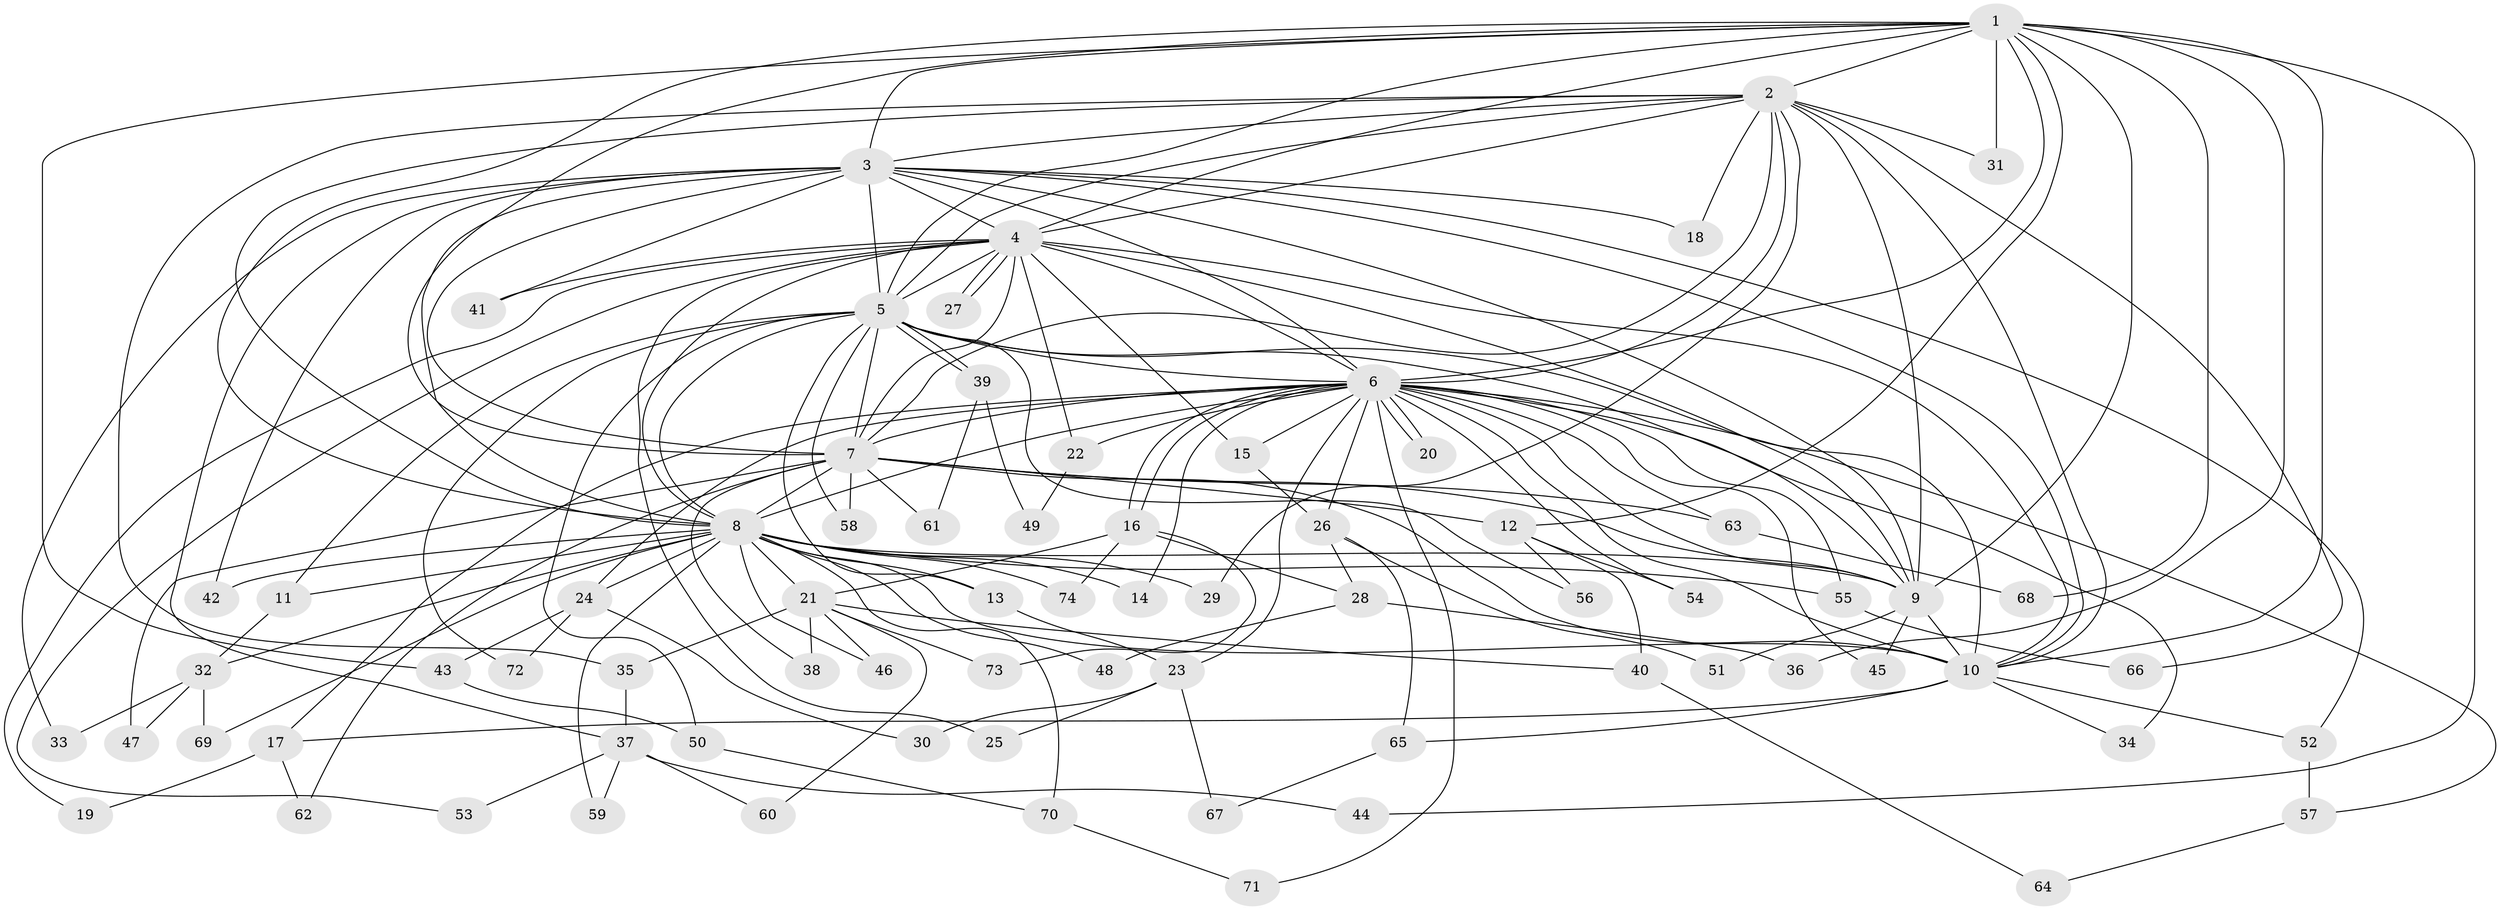 // coarse degree distribution, {12: 0.05660377358490566, 15: 0.018867924528301886, 14: 0.018867924528301886, 26: 0.018867924528301886, 22: 0.018867924528301886, 2: 0.5094339622641509, 5: 0.07547169811320754, 4: 0.03773584905660377, 7: 0.03773584905660377, 3: 0.16981132075471697, 6: 0.03773584905660377}
// Generated by graph-tools (version 1.1) at 2025/23/03/03/25 07:23:39]
// undirected, 74 vertices, 173 edges
graph export_dot {
graph [start="1"]
  node [color=gray90,style=filled];
  1;
  2;
  3;
  4;
  5;
  6;
  7;
  8;
  9;
  10;
  11;
  12;
  13;
  14;
  15;
  16;
  17;
  18;
  19;
  20;
  21;
  22;
  23;
  24;
  25;
  26;
  27;
  28;
  29;
  30;
  31;
  32;
  33;
  34;
  35;
  36;
  37;
  38;
  39;
  40;
  41;
  42;
  43;
  44;
  45;
  46;
  47;
  48;
  49;
  50;
  51;
  52;
  53;
  54;
  55;
  56;
  57;
  58;
  59;
  60;
  61;
  62;
  63;
  64;
  65;
  66;
  67;
  68;
  69;
  70;
  71;
  72;
  73;
  74;
  1 -- 2;
  1 -- 3;
  1 -- 4;
  1 -- 5;
  1 -- 6;
  1 -- 7;
  1 -- 8;
  1 -- 9;
  1 -- 10;
  1 -- 12;
  1 -- 31;
  1 -- 36;
  1 -- 43;
  1 -- 44;
  1 -- 68;
  2 -- 3;
  2 -- 4;
  2 -- 5;
  2 -- 6;
  2 -- 7;
  2 -- 8;
  2 -- 9;
  2 -- 10;
  2 -- 18;
  2 -- 29;
  2 -- 31;
  2 -- 35;
  2 -- 66;
  3 -- 4;
  3 -- 5;
  3 -- 6;
  3 -- 7;
  3 -- 8;
  3 -- 9;
  3 -- 10;
  3 -- 18;
  3 -- 33;
  3 -- 37;
  3 -- 41;
  3 -- 42;
  3 -- 52;
  4 -- 5;
  4 -- 6;
  4 -- 7;
  4 -- 8;
  4 -- 9;
  4 -- 10;
  4 -- 15;
  4 -- 19;
  4 -- 22;
  4 -- 25;
  4 -- 27;
  4 -- 27;
  4 -- 41;
  4 -- 53;
  5 -- 6;
  5 -- 7;
  5 -- 8;
  5 -- 9;
  5 -- 10;
  5 -- 11;
  5 -- 13;
  5 -- 39;
  5 -- 39;
  5 -- 50;
  5 -- 56;
  5 -- 58;
  5 -- 72;
  6 -- 7;
  6 -- 8;
  6 -- 9;
  6 -- 10;
  6 -- 14;
  6 -- 15;
  6 -- 16;
  6 -- 16;
  6 -- 17;
  6 -- 20;
  6 -- 20;
  6 -- 22;
  6 -- 23;
  6 -- 24;
  6 -- 26;
  6 -- 34;
  6 -- 45;
  6 -- 54;
  6 -- 55;
  6 -- 57;
  6 -- 63;
  6 -- 71;
  7 -- 8;
  7 -- 9;
  7 -- 10;
  7 -- 12;
  7 -- 38;
  7 -- 47;
  7 -- 58;
  7 -- 61;
  7 -- 62;
  7 -- 63;
  8 -- 9;
  8 -- 10;
  8 -- 11;
  8 -- 13;
  8 -- 14;
  8 -- 21;
  8 -- 24;
  8 -- 29;
  8 -- 32;
  8 -- 42;
  8 -- 46;
  8 -- 48;
  8 -- 55;
  8 -- 59;
  8 -- 69;
  8 -- 70;
  8 -- 74;
  9 -- 10;
  9 -- 45;
  9 -- 51;
  10 -- 17;
  10 -- 34;
  10 -- 52;
  10 -- 65;
  11 -- 32;
  12 -- 40;
  12 -- 54;
  12 -- 56;
  13 -- 23;
  15 -- 26;
  16 -- 21;
  16 -- 28;
  16 -- 73;
  16 -- 74;
  17 -- 19;
  17 -- 62;
  21 -- 35;
  21 -- 38;
  21 -- 40;
  21 -- 46;
  21 -- 60;
  21 -- 73;
  22 -- 49;
  23 -- 25;
  23 -- 30;
  23 -- 67;
  24 -- 30;
  24 -- 43;
  24 -- 72;
  26 -- 28;
  26 -- 51;
  26 -- 65;
  28 -- 36;
  28 -- 48;
  32 -- 33;
  32 -- 47;
  32 -- 69;
  35 -- 37;
  37 -- 44;
  37 -- 53;
  37 -- 59;
  37 -- 60;
  39 -- 49;
  39 -- 61;
  40 -- 64;
  43 -- 50;
  50 -- 70;
  52 -- 57;
  55 -- 66;
  57 -- 64;
  63 -- 68;
  65 -- 67;
  70 -- 71;
}
